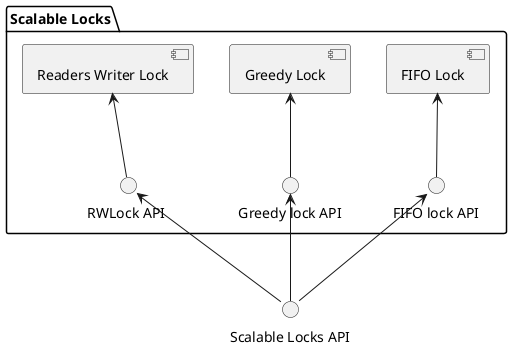 @startuml

skinparam componentStyle uml2
skinparam shadowing false
skinparam monochrome true

' skinparam linetype ortho
skinparam linetype polyline
' skinparam nodesep 10
' skinparam ranksep 20


package "Scalable Locks" as SL {
    [FIFO Lock] as FIFOLOCK
    [Greedy Lock] as GRLOCK
    [Readers Writer Lock] as RWLOCK

    interface "FIFO lock API" as fifo_api
    interface "Greedy lock API" as greedy_api
    interface "RWLock API " as rw_api

    FIFOLOCK <-- fifo_api
    GRLOCK <-- greedy_api
    RWLOCK <-- rw_api
}

interface "Scalable Locks API" as scalable_locks_api

fifo_api <-- scalable_locks_api
greedy_api <-- scalable_locks_api
rw_api <-- scalable_locks_api

@enduml
